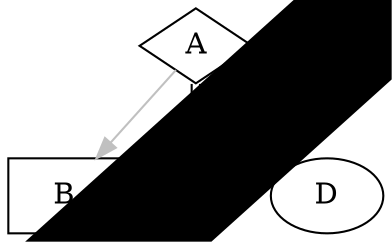 digraph test1 {

  A [shape=diamond]
  B [shape=box]
  C [shape=circle]

  A -> B [st󠁼yle=dashed, color=grey]
  A -> C [color="black:invis:black"]
  A -> D [penwidth=32767, arrowhead=none]

}
